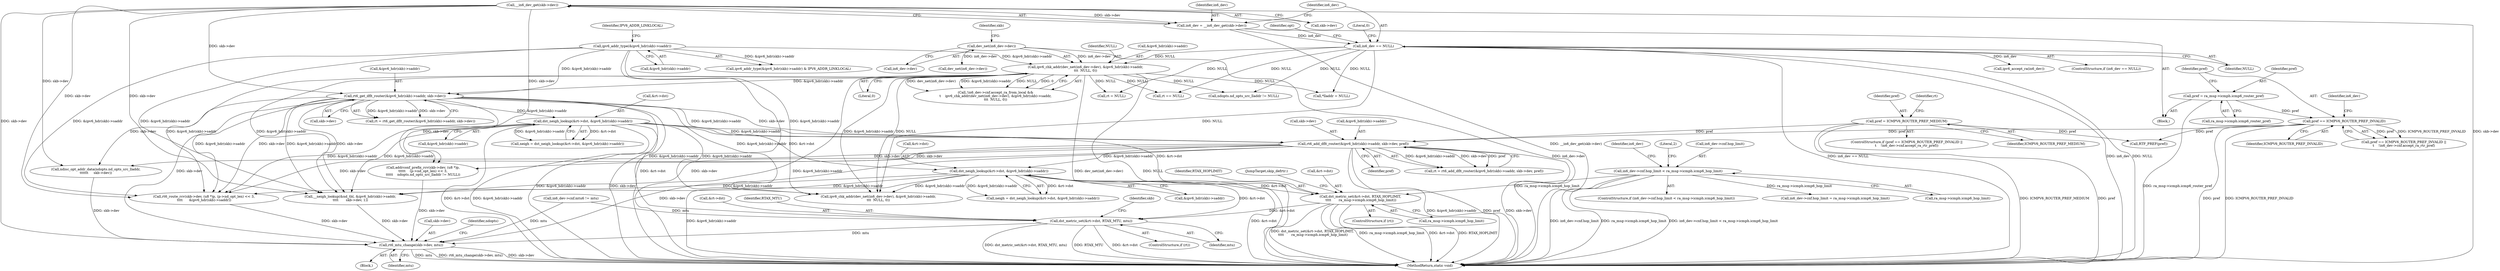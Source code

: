 digraph "0_linux_6fd99094de2b83d1d4c8457f2c83483b2828e75a@pointer" {
"1000580" [label="(Call,dst_metric_set(&rt->dst, RTAX_HOPLIMIT,\n \t\t\t\t       ra_msg->icmph.icmp6_hop_limit))"];
"1000488" [label="(Call,dst_neigh_lookup(&rt->dst, &ipv6_hdr(skb)->saddr))"];
"1000407" [label="(Call,dst_neigh_lookup(&rt->dst, &ipv6_hdr(skb)->saddr))"];
"1000393" [label="(Call,rt6_get_dflt_router(&ipv6_hdr(skb)->saddr, skb->dev))"];
"1000167" [label="(Call,ipv6_addr_type(&ipv6_hdr(skb)->saddr))"];
"1000339" [label="(Call,ipv6_chk_addr(dev_net(in6_dev->dev), &ipv6_hdr(skb)->saddr,\n\t\t\t  NULL, 0))"];
"1000340" [label="(Call,dev_net(in6_dev->dev))"];
"1000209" [label="(Call,in6_dev == NULL)"];
"1000202" [label="(Call,in6_dev = __in6_dev_get(skb->dev))"];
"1000204" [label="(Call,__in6_dev_get(skb->dev))"];
"1000465" [label="(Call,rt6_add_dflt_router(&ipv6_hdr(skb)->saddr, skb->dev, pref))"];
"1000388" [label="(Call,pref = ICMPV6_ROUTER_PREF_MEDIUM)"];
"1000379" [label="(Call,pref == ICMPV6_ROUTER_PREF_INVALID)"];
"1000370" [label="(Call,pref = ra_msg->icmph.icmp6_router_pref)"];
"1000549" [label="(Call,in6_dev->cnf.hop_limit < ra_msg->icmph.icmp6_hop_limit)"];
"1001048" [label="(Call,dst_metric_set(&rt->dst, RTAX_MTU, mtu))"];
"1001055" [label="(Call,rt6_mtu_change(skb->dev, mtu))"];
"1000561" [label="(Call,in6_dev->cnf.hop_limit = ra_msg->icmph.icmp6_hop_limit)"];
"1000391" [label="(Call,rt = rt6_get_dflt_router(&ipv6_hdr(skb)->saddr, skb->dev))"];
"1001057" [label="(Identifier,skb)"];
"1000340" [label="(Call,dev_net(in6_dev->dev))"];
"1000371" [label="(Identifier,pref)"];
"1001048" [label="(Call,dst_metric_set(&rt->dst, RTAX_MTU, mtu))"];
"1000555" [label="(Call,ra_msg->icmph.icmp6_hop_limit)"];
"1001031" [label="(Call,in6_dev->cnf.mtu6 != mtu)"];
"1001054" [label="(Identifier,mtu)"];
"1000377" [label="(ControlStructure,if (pref == ICMPV6_ROUTER_PREF_INVALID ||\n\t    !in6_dev->cnf.accept_ra_rtr_pref))"];
"1001046" [label="(ControlStructure,if (rt))"];
"1000586" [label="(Call,ra_msg->icmph.icmp6_hop_limit)"];
"1001056" [label="(Call,skb->dev)"];
"1000806" [label="(Call,ipv6_chk_addr(dev_net(in6_dev->dev), &ipv6_hdr(skb)->saddr,\n\t\t\t  NULL, 0))"];
"1001038" [label="(Block,)"];
"1000900" [label="(Call,rt6_route_rcv(skb->dev, (u8 *)p, (p->nd_opt_len) << 3,\n\t\t\t\t      &ipv6_hdr(skb)->saddr))"];
"1000226" [label="(Identifier,opt)"];
"1000591" [label="(JumpTarget,skip_defrtr:)"];
"1000466" [label="(Call,&ipv6_hdr(skb)->saddr)"];
"1000530" [label="(Call,RTF_PREF(pref))"];
"1000454" [label="(Call,rt == NULL)"];
"1000204" [label="(Call,__in6_dev_get(skb->dev))"];
"1000405" [label="(Call,neigh = dst_neigh_lookup(&rt->dst, &ipv6_hdr(skb)->saddr))"];
"1000205" [label="(Call,skb->dev)"];
"1001062" [label="(Identifier,ndopts)"];
"1000173" [label="(Identifier,IPV6_ADDR_LINKLOCAL)"];
"1001104" [label="(MethodReturn,static void)"];
"1000389" [label="(Identifier,pref)"];
"1000575" [label="(Literal,2)"];
"1000581" [label="(Call,&rt->dst)"];
"1000112" [label="(Block,)"];
"1000370" [label="(Call,pref = ra_msg->icmph.icmp6_router_pref)"];
"1000349" [label="(Identifier,NULL)"];
"1000493" [label="(Call,&ipv6_hdr(skb)->saddr)"];
"1000550" [label="(Call,in6_dev->cnf.hop_limit)"];
"1000238" [label="(Call,ipv6_accept_ra(in6_dev))"];
"1000344" [label="(Call,&ipv6_hdr(skb)->saddr)"];
"1000209" [label="(Call,in6_dev == NULL)"];
"1000393" [label="(Call,rt6_get_dflt_router(&ipv6_hdr(skb)->saddr, skb->dev))"];
"1000474" [label="(Identifier,pref)"];
"1000438" [label="(Call,rt = NULL)"];
"1000488" [label="(Call,dst_neigh_lookup(&rt->dst, &ipv6_hdr(skb)->saddr))"];
"1000807" [label="(Call,dev_net(in6_dev->dev))"];
"1000385" [label="(Identifier,in6_dev)"];
"1000580" [label="(Call,dst_metric_set(&rt->dst, RTAX_HOPLIMIT,\n \t\t\t\t       ra_msg->icmph.icmp6_hop_limit))"];
"1000463" [label="(Call,rt = rt6_add_dflt_router(&ipv6_hdr(skb)->saddr, skb->dev, pref))"];
"1000486" [label="(Call,neigh = dst_neigh_lookup(&rt->dst, &ipv6_hdr(skb)->saddr))"];
"1000392" [label="(Identifier,rt)"];
"1000332" [label="(Call,!in6_dev->cnf.accept_ra_from_local &&\n\t    ipv6_chk_addr(dev_net(in6_dev->dev), &ipv6_hdr(skb)->saddr,\n\t\t\t  NULL, 0))"];
"1000166" [label="(Call,ipv6_addr_type(&ipv6_hdr(skb)->saddr) & IPV6_ADDR_LINKLOCAL)"];
"1000585" [label="(Identifier,RTAX_HOPLIMIT)"];
"1000380" [label="(Identifier,pref)"];
"1000578" [label="(ControlStructure,if (rt))"];
"1000564" [label="(Identifier,in6_dev)"];
"1000379" [label="(Call,pref == ICMPV6_ROUTER_PREF_INVALID)"];
"1000407" [label="(Call,dst_neigh_lookup(&rt->dst, &ipv6_hdr(skb)->saddr))"];
"1000408" [label="(Call,&rt->dst)"];
"1000208" [label="(ControlStructure,if (in6_dev == NULL))"];
"1000548" [label="(ControlStructure,if (in6_dev->cnf.hop_limit < ra_msg->icmph.icmp6_hop_limit))"];
"1001049" [label="(Call,&rt->dst)"];
"1000211" [label="(Identifier,NULL)"];
"1000489" [label="(Call,&rt->dst)"];
"1000210" [label="(Identifier,in6_dev)"];
"1000214" [label="(Literal,0)"];
"1000203" [label="(Identifier,in6_dev)"];
"1000202" [label="(Call,in6_dev = __in6_dev_get(skb->dev))"];
"1000549" [label="(Call,in6_dev->cnf.hop_limit < ra_msg->icmph.icmp6_hop_limit)"];
"1000399" [label="(Call,skb->dev)"];
"1000963" [label="(Call,addrconf_prefix_rcv(skb->dev, (u8 *)p,\n\t\t\t\t\t    (p->nd_opt_len) << 3,\n\t\t\t\t\t    ndopts.nd_opts_src_lladdr != NULL))"];
"1000729" [label="(Call,__neigh_lookup(&nd_tbl, &ipv6_hdr(skb)->saddr,\n\t\t\t\t       skb->dev, 1))"];
"1000471" [label="(Call,skb->dev)"];
"1000394" [label="(Call,&ipv6_hdr(skb)->saddr)"];
"1001059" [label="(Identifier,mtu)"];
"1000465" [label="(Call,rt6_add_dflt_router(&ipv6_hdr(skb)->saddr, skb->dev, pref))"];
"1000347" [label="(Identifier,skb)"];
"1000167" [label="(Call,ipv6_addr_type(&ipv6_hdr(skb)->saddr))"];
"1000975" [label="(Call,ndopts.nd_opts_src_lladdr != NULL)"];
"1000168" [label="(Call,&ipv6_hdr(skb)->saddr)"];
"1001055" [label="(Call,rt6_mtu_change(skb->dev, mtu))"];
"1000388" [label="(Call,pref = ICMPV6_ROUTER_PREF_MEDIUM)"];
"1000390" [label="(Identifier,ICMPV6_ROUTER_PREF_MEDIUM)"];
"1000339" [label="(Call,ipv6_chk_addr(dev_net(in6_dev->dev), &ipv6_hdr(skb)->saddr,\n\t\t\t  NULL, 0))"];
"1000350" [label="(Literal,0)"];
"1000378" [label="(Call,pref == ICMPV6_ROUTER_PREF_INVALID ||\n\t    !in6_dev->cnf.accept_ra_rtr_pref)"];
"1001053" [label="(Identifier,RTAX_MTU)"];
"1000745" [label="(Call,*lladdr = NULL)"];
"1000372" [label="(Call,ra_msg->icmph.icmp6_router_pref)"];
"1000341" [label="(Call,in6_dev->dev)"];
"1000381" [label="(Identifier,ICMPV6_ROUTER_PREF_INVALID)"];
"1000412" [label="(Call,&ipv6_hdr(skb)->saddr)"];
"1000755" [label="(Call,ndisc_opt_addr_data(ndopts.nd_opts_src_lladdr,\n\t\t\t\t\t\t     skb->dev))"];
"1000580" -> "1000578"  [label="AST: "];
"1000580" -> "1000586"  [label="CFG: "];
"1000581" -> "1000580"  [label="AST: "];
"1000585" -> "1000580"  [label="AST: "];
"1000586" -> "1000580"  [label="AST: "];
"1000591" -> "1000580"  [label="CFG: "];
"1000580" -> "1001104"  [label="DDG: dst_metric_set(&rt->dst, RTAX_HOPLIMIT,\n \t\t\t\t       ra_msg->icmph.icmp6_hop_limit)"];
"1000580" -> "1001104"  [label="DDG: ra_msg->icmph.icmp6_hop_limit"];
"1000580" -> "1001104"  [label="DDG: &rt->dst"];
"1000580" -> "1001104"  [label="DDG: RTAX_HOPLIMIT"];
"1000488" -> "1000580"  [label="DDG: &rt->dst"];
"1000407" -> "1000580"  [label="DDG: &rt->dst"];
"1000549" -> "1000580"  [label="DDG: ra_msg->icmph.icmp6_hop_limit"];
"1000580" -> "1001048"  [label="DDG: &rt->dst"];
"1000488" -> "1000486"  [label="AST: "];
"1000488" -> "1000493"  [label="CFG: "];
"1000489" -> "1000488"  [label="AST: "];
"1000493" -> "1000488"  [label="AST: "];
"1000486" -> "1000488"  [label="CFG: "];
"1000488" -> "1001104"  [label="DDG: &rt->dst"];
"1000488" -> "1001104"  [label="DDG: &ipv6_hdr(skb)->saddr"];
"1000488" -> "1000486"  [label="DDG: &rt->dst"];
"1000488" -> "1000486"  [label="DDG: &ipv6_hdr(skb)->saddr"];
"1000407" -> "1000488"  [label="DDG: &rt->dst"];
"1000465" -> "1000488"  [label="DDG: &ipv6_hdr(skb)->saddr"];
"1000488" -> "1000729"  [label="DDG: &ipv6_hdr(skb)->saddr"];
"1000488" -> "1000806"  [label="DDG: &ipv6_hdr(skb)->saddr"];
"1000488" -> "1000900"  [label="DDG: &ipv6_hdr(skb)->saddr"];
"1000488" -> "1001048"  [label="DDG: &rt->dst"];
"1000407" -> "1000405"  [label="AST: "];
"1000407" -> "1000412"  [label="CFG: "];
"1000408" -> "1000407"  [label="AST: "];
"1000412" -> "1000407"  [label="AST: "];
"1000405" -> "1000407"  [label="CFG: "];
"1000407" -> "1001104"  [label="DDG: &ipv6_hdr(skb)->saddr"];
"1000407" -> "1001104"  [label="DDG: &rt->dst"];
"1000407" -> "1000405"  [label="DDG: &rt->dst"];
"1000407" -> "1000405"  [label="DDG: &ipv6_hdr(skb)->saddr"];
"1000393" -> "1000407"  [label="DDG: &ipv6_hdr(skb)->saddr"];
"1000407" -> "1000465"  [label="DDG: &ipv6_hdr(skb)->saddr"];
"1000407" -> "1000729"  [label="DDG: &ipv6_hdr(skb)->saddr"];
"1000407" -> "1000806"  [label="DDG: &ipv6_hdr(skb)->saddr"];
"1000407" -> "1000900"  [label="DDG: &ipv6_hdr(skb)->saddr"];
"1000407" -> "1001048"  [label="DDG: &rt->dst"];
"1000393" -> "1000391"  [label="AST: "];
"1000393" -> "1000399"  [label="CFG: "];
"1000394" -> "1000393"  [label="AST: "];
"1000399" -> "1000393"  [label="AST: "];
"1000391" -> "1000393"  [label="CFG: "];
"1000393" -> "1001104"  [label="DDG: &ipv6_hdr(skb)->saddr"];
"1000393" -> "1001104"  [label="DDG: skb->dev"];
"1000393" -> "1000391"  [label="DDG: &ipv6_hdr(skb)->saddr"];
"1000393" -> "1000391"  [label="DDG: skb->dev"];
"1000167" -> "1000393"  [label="DDG: &ipv6_hdr(skb)->saddr"];
"1000339" -> "1000393"  [label="DDG: &ipv6_hdr(skb)->saddr"];
"1000204" -> "1000393"  [label="DDG: skb->dev"];
"1000393" -> "1000465"  [label="DDG: &ipv6_hdr(skb)->saddr"];
"1000393" -> "1000465"  [label="DDG: skb->dev"];
"1000393" -> "1000729"  [label="DDG: &ipv6_hdr(skb)->saddr"];
"1000393" -> "1000729"  [label="DDG: skb->dev"];
"1000393" -> "1000755"  [label="DDG: skb->dev"];
"1000393" -> "1000806"  [label="DDG: &ipv6_hdr(skb)->saddr"];
"1000393" -> "1000900"  [label="DDG: skb->dev"];
"1000393" -> "1000900"  [label="DDG: &ipv6_hdr(skb)->saddr"];
"1000393" -> "1000963"  [label="DDG: skb->dev"];
"1000393" -> "1001055"  [label="DDG: skb->dev"];
"1000167" -> "1000166"  [label="AST: "];
"1000167" -> "1000168"  [label="CFG: "];
"1000168" -> "1000167"  [label="AST: "];
"1000173" -> "1000167"  [label="CFG: "];
"1000167" -> "1001104"  [label="DDG: &ipv6_hdr(skb)->saddr"];
"1000167" -> "1000166"  [label="DDG: &ipv6_hdr(skb)->saddr"];
"1000167" -> "1000339"  [label="DDG: &ipv6_hdr(skb)->saddr"];
"1000167" -> "1000729"  [label="DDG: &ipv6_hdr(skb)->saddr"];
"1000167" -> "1000806"  [label="DDG: &ipv6_hdr(skb)->saddr"];
"1000167" -> "1000900"  [label="DDG: &ipv6_hdr(skb)->saddr"];
"1000339" -> "1000332"  [label="AST: "];
"1000339" -> "1000350"  [label="CFG: "];
"1000340" -> "1000339"  [label="AST: "];
"1000344" -> "1000339"  [label="AST: "];
"1000349" -> "1000339"  [label="AST: "];
"1000350" -> "1000339"  [label="AST: "];
"1000332" -> "1000339"  [label="CFG: "];
"1000339" -> "1001104"  [label="DDG: NULL"];
"1000339" -> "1001104"  [label="DDG: &ipv6_hdr(skb)->saddr"];
"1000339" -> "1001104"  [label="DDG: dev_net(in6_dev->dev)"];
"1000339" -> "1000332"  [label="DDG: dev_net(in6_dev->dev)"];
"1000339" -> "1000332"  [label="DDG: &ipv6_hdr(skb)->saddr"];
"1000339" -> "1000332"  [label="DDG: NULL"];
"1000339" -> "1000332"  [label="DDG: 0"];
"1000340" -> "1000339"  [label="DDG: in6_dev->dev"];
"1000209" -> "1000339"  [label="DDG: NULL"];
"1000339" -> "1000438"  [label="DDG: NULL"];
"1000339" -> "1000454"  [label="DDG: NULL"];
"1000339" -> "1000729"  [label="DDG: &ipv6_hdr(skb)->saddr"];
"1000339" -> "1000745"  [label="DDG: NULL"];
"1000339" -> "1000806"  [label="DDG: &ipv6_hdr(skb)->saddr"];
"1000339" -> "1000806"  [label="DDG: NULL"];
"1000339" -> "1000900"  [label="DDG: &ipv6_hdr(skb)->saddr"];
"1000339" -> "1000975"  [label="DDG: NULL"];
"1000340" -> "1000341"  [label="CFG: "];
"1000341" -> "1000340"  [label="AST: "];
"1000347" -> "1000340"  [label="CFG: "];
"1000340" -> "1001104"  [label="DDG: in6_dev->dev"];
"1000340" -> "1000807"  [label="DDG: in6_dev->dev"];
"1000209" -> "1000208"  [label="AST: "];
"1000209" -> "1000211"  [label="CFG: "];
"1000210" -> "1000209"  [label="AST: "];
"1000211" -> "1000209"  [label="AST: "];
"1000214" -> "1000209"  [label="CFG: "];
"1000226" -> "1000209"  [label="CFG: "];
"1000209" -> "1001104"  [label="DDG: in6_dev == NULL"];
"1000209" -> "1001104"  [label="DDG: in6_dev"];
"1000209" -> "1001104"  [label="DDG: NULL"];
"1000202" -> "1000209"  [label="DDG: in6_dev"];
"1000209" -> "1000238"  [label="DDG: in6_dev"];
"1000209" -> "1000438"  [label="DDG: NULL"];
"1000209" -> "1000454"  [label="DDG: NULL"];
"1000209" -> "1000745"  [label="DDG: NULL"];
"1000209" -> "1000806"  [label="DDG: NULL"];
"1000209" -> "1000975"  [label="DDG: NULL"];
"1000202" -> "1000112"  [label="AST: "];
"1000202" -> "1000204"  [label="CFG: "];
"1000203" -> "1000202"  [label="AST: "];
"1000204" -> "1000202"  [label="AST: "];
"1000210" -> "1000202"  [label="CFG: "];
"1000202" -> "1001104"  [label="DDG: __in6_dev_get(skb->dev)"];
"1000204" -> "1000202"  [label="DDG: skb->dev"];
"1000204" -> "1000205"  [label="CFG: "];
"1000205" -> "1000204"  [label="AST: "];
"1000204" -> "1001104"  [label="DDG: skb->dev"];
"1000204" -> "1000729"  [label="DDG: skb->dev"];
"1000204" -> "1000755"  [label="DDG: skb->dev"];
"1000204" -> "1000900"  [label="DDG: skb->dev"];
"1000204" -> "1000963"  [label="DDG: skb->dev"];
"1000204" -> "1001055"  [label="DDG: skb->dev"];
"1000465" -> "1000463"  [label="AST: "];
"1000465" -> "1000474"  [label="CFG: "];
"1000466" -> "1000465"  [label="AST: "];
"1000471" -> "1000465"  [label="AST: "];
"1000474" -> "1000465"  [label="AST: "];
"1000463" -> "1000465"  [label="CFG: "];
"1000465" -> "1001104"  [label="DDG: pref"];
"1000465" -> "1001104"  [label="DDG: skb->dev"];
"1000465" -> "1001104"  [label="DDG: &ipv6_hdr(skb)->saddr"];
"1000465" -> "1000463"  [label="DDG: &ipv6_hdr(skb)->saddr"];
"1000465" -> "1000463"  [label="DDG: skb->dev"];
"1000465" -> "1000463"  [label="DDG: pref"];
"1000388" -> "1000465"  [label="DDG: pref"];
"1000379" -> "1000465"  [label="DDG: pref"];
"1000465" -> "1000729"  [label="DDG: skb->dev"];
"1000465" -> "1000755"  [label="DDG: skb->dev"];
"1000465" -> "1000900"  [label="DDG: skb->dev"];
"1000465" -> "1000963"  [label="DDG: skb->dev"];
"1000465" -> "1001055"  [label="DDG: skb->dev"];
"1000388" -> "1000377"  [label="AST: "];
"1000388" -> "1000390"  [label="CFG: "];
"1000389" -> "1000388"  [label="AST: "];
"1000390" -> "1000388"  [label="AST: "];
"1000392" -> "1000388"  [label="CFG: "];
"1000388" -> "1001104"  [label="DDG: pref"];
"1000388" -> "1001104"  [label="DDG: ICMPV6_ROUTER_PREF_MEDIUM"];
"1000388" -> "1000530"  [label="DDG: pref"];
"1000379" -> "1000378"  [label="AST: "];
"1000379" -> "1000381"  [label="CFG: "];
"1000380" -> "1000379"  [label="AST: "];
"1000381" -> "1000379"  [label="AST: "];
"1000385" -> "1000379"  [label="CFG: "];
"1000378" -> "1000379"  [label="CFG: "];
"1000379" -> "1001104"  [label="DDG: pref"];
"1000379" -> "1001104"  [label="DDG: ICMPV6_ROUTER_PREF_INVALID"];
"1000379" -> "1000378"  [label="DDG: pref"];
"1000379" -> "1000378"  [label="DDG: ICMPV6_ROUTER_PREF_INVALID"];
"1000370" -> "1000379"  [label="DDG: pref"];
"1000379" -> "1000530"  [label="DDG: pref"];
"1000370" -> "1000112"  [label="AST: "];
"1000370" -> "1000372"  [label="CFG: "];
"1000371" -> "1000370"  [label="AST: "];
"1000372" -> "1000370"  [label="AST: "];
"1000380" -> "1000370"  [label="CFG: "];
"1000370" -> "1001104"  [label="DDG: ra_msg->icmph.icmp6_router_pref"];
"1000549" -> "1000548"  [label="AST: "];
"1000549" -> "1000555"  [label="CFG: "];
"1000550" -> "1000549"  [label="AST: "];
"1000555" -> "1000549"  [label="AST: "];
"1000564" -> "1000549"  [label="CFG: "];
"1000575" -> "1000549"  [label="CFG: "];
"1000549" -> "1001104"  [label="DDG: in6_dev->cnf.hop_limit"];
"1000549" -> "1001104"  [label="DDG: ra_msg->icmph.icmp6_hop_limit"];
"1000549" -> "1001104"  [label="DDG: in6_dev->cnf.hop_limit < ra_msg->icmph.icmp6_hop_limit"];
"1000549" -> "1000561"  [label="DDG: ra_msg->icmph.icmp6_hop_limit"];
"1001048" -> "1001046"  [label="AST: "];
"1001048" -> "1001054"  [label="CFG: "];
"1001049" -> "1001048"  [label="AST: "];
"1001053" -> "1001048"  [label="AST: "];
"1001054" -> "1001048"  [label="AST: "];
"1001057" -> "1001048"  [label="CFG: "];
"1001048" -> "1001104"  [label="DDG: &rt->dst"];
"1001048" -> "1001104"  [label="DDG: dst_metric_set(&rt->dst, RTAX_MTU, mtu)"];
"1001048" -> "1001104"  [label="DDG: RTAX_MTU"];
"1001031" -> "1001048"  [label="DDG: mtu"];
"1001048" -> "1001055"  [label="DDG: mtu"];
"1001055" -> "1001038"  [label="AST: "];
"1001055" -> "1001059"  [label="CFG: "];
"1001056" -> "1001055"  [label="AST: "];
"1001059" -> "1001055"  [label="AST: "];
"1001062" -> "1001055"  [label="CFG: "];
"1001055" -> "1001104"  [label="DDG: rt6_mtu_change(skb->dev, mtu)"];
"1001055" -> "1001104"  [label="DDG: skb->dev"];
"1001055" -> "1001104"  [label="DDG: mtu"];
"1000963" -> "1001055"  [label="DDG: skb->dev"];
"1000755" -> "1001055"  [label="DDG: skb->dev"];
"1000729" -> "1001055"  [label="DDG: skb->dev"];
"1000900" -> "1001055"  [label="DDG: skb->dev"];
"1001031" -> "1001055"  [label="DDG: mtu"];
}
